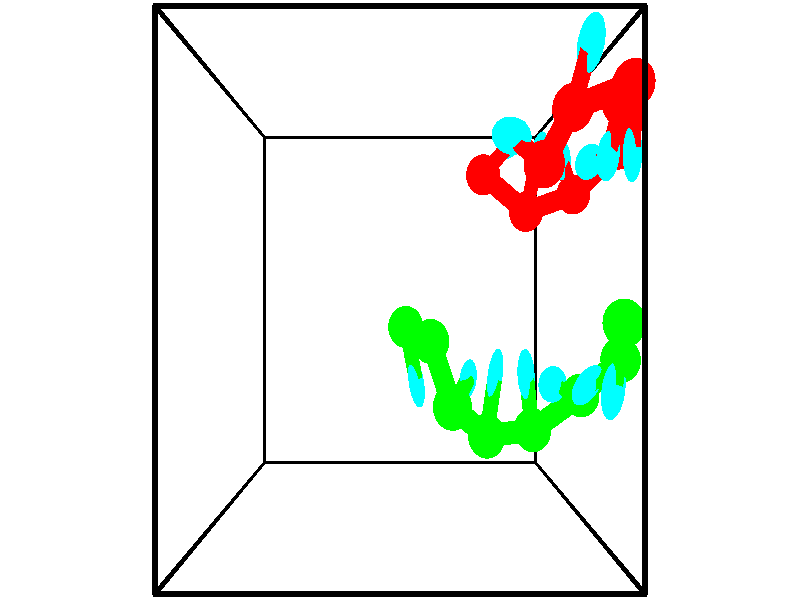 // switches for output
#declare DRAW_BASES = 1; // possible values are 0, 1; only relevant for DNA ribbons
#declare DRAW_BASES_TYPE = 3; // possible values are 1, 2, 3; only relevant for DNA ribbons
#declare DRAW_FOG = 0; // set to 1 to enable fog

#include "colors.inc"

#include "transforms.inc"
background { rgb <1, 1, 1>}

#default {
   normal{
       ripples 0.25
       frequency 0.20
       turbulence 0.2
       lambda 5
   }
	finish {
		phong 0.1
		phong_size 40.
	}
}

// original window dimensions: 1024x640


// camera settings

camera {
	sky <-0, 1, 0>
	up <-0, 1, 0>
	right 1.6 * <1, 0, 0>
	location <2.5, 2.5, 11.1562>
	look_at <2.5, 2.5, 2.5>
	direction <0, 0, -8.6562>
	angle 67.0682
}


# declare cpy_camera_pos = <2.5, 2.5, 11.1562>;
# if (DRAW_FOG = 1)
fog {
	fog_type 2
	up vnormalize(cpy_camera_pos)
	color rgbt<1,1,1,0.3>
	distance 1e-5
	fog_alt 3e-3
	fog_offset 4
}
# end


// LIGHTS

# declare lum = 6;
global_settings {
	ambient_light rgb lum * <0.05, 0.05, 0.05>
	max_trace_level 15
}# declare cpy_direct_light_amount = 0.25;
light_source
{	1000 * <-1, -1, 1>,
	rgb lum * cpy_direct_light_amount
	parallel
}

light_source
{	1000 * <1, 1, -1>,
	rgb lum * cpy_direct_light_amount
	parallel
}

// strand 0

// nucleotide -1

// particle -1
sphere {
	<4.302881, 3.915109, 3.608275> 0.250000
	pigment { color rgbt <1,0,0,0> }
	no_shadow
}
cylinder {
	<4.023226, 4.021530, 3.873732>,  <3.855433, 4.085383, 4.033006>, 0.100000
	pigment { color rgbt <1,0,0,0> }
	no_shadow
}
cylinder {
	<4.023226, 4.021530, 3.873732>,  <4.302881, 3.915109, 3.608275>, 0.100000
	pigment { color rgbt <1,0,0,0> }
	no_shadow
}

// particle -1
sphere {
	<4.023226, 4.021530, 3.873732> 0.100000
	pigment { color rgbt <1,0,0,0> }
	no_shadow
}
sphere {
	0, 1
	scale<0.080000,0.200000,0.300000>
	matrix <-0.213831, 0.807902, -0.549155,
		-0.682262, -0.525843, -0.507945,
		-0.699139, 0.266053, 0.663642,
		3.813484, 4.101346, 4.072824>
	pigment { color rgbt <0,1,1,0> }
	no_shadow
}
cylinder {
	<4.656044, 4.500149, 3.626232>,  <4.302881, 3.915109, 3.608275>, 0.130000
	pigment { color rgbt <1,0,0,0> }
	no_shadow
}

// nucleotide -1

// particle -1
sphere {
	<4.656044, 4.500149, 3.626232> 0.250000
	pigment { color rgbt <1,0,0,0> }
	no_shadow
}
cylinder {
	<4.695364, 4.782814, 3.906507>,  <4.718956, 4.952413, 4.074673>, 0.100000
	pigment { color rgbt <1,0,0,0> }
	no_shadow
}
cylinder {
	<4.695364, 4.782814, 3.906507>,  <4.656044, 4.500149, 3.626232>, 0.100000
	pigment { color rgbt <1,0,0,0> }
	no_shadow
}

// particle -1
sphere {
	<4.695364, 4.782814, 3.906507> 0.100000
	pigment { color rgbt <1,0,0,0> }
	no_shadow
}
sphere {
	0, 1
	scale<0.080000,0.200000,0.300000>
	matrix <-0.897818, -0.240732, 0.368743,
		0.429255, -0.665338, 0.610790,
		0.098302, 0.706663, 0.700688,
		4.724854, 4.994813, 4.116714>
	pigment { color rgbt <0,1,1,0> }
	no_shadow
}
cylinder {
	<5.366597, 4.714669, 3.744561>,  <4.656044, 4.500149, 3.626232>, 0.130000
	pigment { color rgbt <1,0,0,0> }
	no_shadow
}

// nucleotide -1

// particle -1
sphere {
	<5.366597, 4.714669, 3.744561> 0.250000
	pigment { color rgbt <1,0,0,0> }
	no_shadow
}
cylinder {
	<5.392590, 4.324211, 3.661694>,  <5.408185, 4.089936, 3.611973>, 0.100000
	pigment { color rgbt <1,0,0,0> }
	no_shadow
}
cylinder {
	<5.392590, 4.324211, 3.661694>,  <5.366597, 4.714669, 3.744561>, 0.100000
	pigment { color rgbt <1,0,0,0> }
	no_shadow
}

// particle -1
sphere {
	<5.392590, 4.324211, 3.661694> 0.100000
	pigment { color rgbt <1,0,0,0> }
	no_shadow
}
sphere {
	0, 1
	scale<0.080000,0.200000,0.300000>
	matrix <-0.681005, 0.108366, -0.724216,
		0.729390, 0.188143, -0.657718,
		0.064982, -0.976145, -0.207168,
		5.412084, 4.031368, 3.599543>
	pigment { color rgbt <0,1,1,0> }
	no_shadow
}
cylinder {
	<5.494366, 4.729498, 2.991722>,  <5.366597, 4.714669, 3.744561>, 0.130000
	pigment { color rgbt <1,0,0,0> }
	no_shadow
}

// nucleotide -1

// particle -1
sphere {
	<5.494366, 4.729498, 2.991722> 0.250000
	pigment { color rgbt <1,0,0,0> }
	no_shadow
}
cylinder {
	<5.359833, 4.364853, 3.086246>,  <5.279113, 4.146066, 3.142961>, 0.100000
	pigment { color rgbt <1,0,0,0> }
	no_shadow
}
cylinder {
	<5.359833, 4.364853, 3.086246>,  <5.494366, 4.729498, 2.991722>, 0.100000
	pigment { color rgbt <1,0,0,0> }
	no_shadow
}

// particle -1
sphere {
	<5.359833, 4.364853, 3.086246> 0.100000
	pigment { color rgbt <1,0,0,0> }
	no_shadow
}
sphere {
	0, 1
	scale<0.080000,0.200000,0.300000>
	matrix <-0.550216, -0.013430, -0.834914,
		0.764292, -0.410831, -0.497067,
		-0.336333, -0.911613, 0.236310,
		5.258933, 4.091369, 3.157140>
	pigment { color rgbt <0,1,1,0> }
	no_shadow
}
cylinder {
	<5.664595, 4.326357, 2.409202>,  <5.494366, 4.729498, 2.991722>, 0.130000
	pigment { color rgbt <1,0,0,0> }
	no_shadow
}

// nucleotide -1

// particle -1
sphere {
	<5.664595, 4.326357, 2.409202> 0.250000
	pigment { color rgbt <1,0,0,0> }
	no_shadow
}
cylinder {
	<5.355572, 4.195045, 2.626600>,  <5.170158, 4.116258, 2.757039>, 0.100000
	pigment { color rgbt <1,0,0,0> }
	no_shadow
}
cylinder {
	<5.355572, 4.195045, 2.626600>,  <5.664595, 4.326357, 2.409202>, 0.100000
	pigment { color rgbt <1,0,0,0> }
	no_shadow
}

// particle -1
sphere {
	<5.355572, 4.195045, 2.626600> 0.100000
	pigment { color rgbt <1,0,0,0> }
	no_shadow
}
sphere {
	0, 1
	scale<0.080000,0.200000,0.300000>
	matrix <-0.606549, 0.128440, -0.784603,
		0.187766, -0.935806, -0.298348,
		-0.772556, -0.328285, 0.543495,
		5.123805, 4.096561, 2.789649>
	pigment { color rgbt <0,1,1,0> }
	no_shadow
}
cylinder {
	<5.137802, 3.837568, 1.962927>,  <5.664595, 4.326357, 2.409202>, 0.130000
	pigment { color rgbt <1,0,0,0> }
	no_shadow
}

// nucleotide -1

// particle -1
sphere {
	<5.137802, 3.837568, 1.962927> 0.250000
	pigment { color rgbt <1,0,0,0> }
	no_shadow
}
cylinder {
	<4.952625, 4.029266, 2.261190>,  <4.841519, 4.144285, 2.440149>, 0.100000
	pigment { color rgbt <1,0,0,0> }
	no_shadow
}
cylinder {
	<4.952625, 4.029266, 2.261190>,  <5.137802, 3.837568, 1.962927>, 0.100000
	pigment { color rgbt <1,0,0,0> }
	no_shadow
}

// particle -1
sphere {
	<4.952625, 4.029266, 2.261190> 0.100000
	pigment { color rgbt <1,0,0,0> }
	no_shadow
}
sphere {
	0, 1
	scale<0.080000,0.200000,0.300000>
	matrix <-0.712644, 0.299002, -0.634616,
		-0.527091, -0.825180, 0.203111,
		-0.462941, 0.479246, 0.745660,
		4.813743, 4.173040, 2.484888>
	pigment { color rgbt <0,1,1,0> }
	no_shadow
}
cylinder {
	<4.390131, 3.603739, 2.095095>,  <5.137802, 3.837568, 1.962927>, 0.130000
	pigment { color rgbt <1,0,0,0> }
	no_shadow
}

// nucleotide -1

// particle -1
sphere {
	<4.390131, 3.603739, 2.095095> 0.250000
	pigment { color rgbt <1,0,0,0> }
	no_shadow
}
cylinder {
	<4.474882, 3.985214, 2.180498>,  <4.525733, 4.214099, 2.231740>, 0.100000
	pigment { color rgbt <1,0,0,0> }
	no_shadow
}
cylinder {
	<4.474882, 3.985214, 2.180498>,  <4.390131, 3.603739, 2.095095>, 0.100000
	pigment { color rgbt <1,0,0,0> }
	no_shadow
}

// particle -1
sphere {
	<4.474882, 3.985214, 2.180498> 0.100000
	pigment { color rgbt <1,0,0,0> }
	no_shadow
}
sphere {
	0, 1
	scale<0.080000,0.200000,0.300000>
	matrix <-0.737524, 0.299373, -0.605339,
		-0.641223, -0.029210, 0.766798,
		0.211877, 0.953689, 0.213508,
		4.538445, 4.271321, 2.244550>
	pigment { color rgbt <0,1,1,0> }
	no_shadow
}
cylinder {
	<3.733639, 4.047999, 2.192503>,  <4.390131, 3.603739, 2.095095>, 0.130000
	pigment { color rgbt <1,0,0,0> }
	no_shadow
}

// nucleotide -1

// particle -1
sphere {
	<3.733639, 4.047999, 2.192503> 0.250000
	pigment { color rgbt <1,0,0,0> }
	no_shadow
}
cylinder {
	<4.011789, 4.318779, 2.096010>,  <4.178679, 4.481247, 2.038115>, 0.100000
	pigment { color rgbt <1,0,0,0> }
	no_shadow
}
cylinder {
	<4.011789, 4.318779, 2.096010>,  <3.733639, 4.047999, 2.192503>, 0.100000
	pigment { color rgbt <1,0,0,0> }
	no_shadow
}

// particle -1
sphere {
	<4.011789, 4.318779, 2.096010> 0.100000
	pigment { color rgbt <1,0,0,0> }
	no_shadow
}
sphere {
	0, 1
	scale<0.080000,0.200000,0.300000>
	matrix <-0.610119, 0.378732, -0.695929,
		-0.379746, 0.631112, 0.676380,
		0.695376, 0.676949, -0.241232,
		4.220402, 4.521863, 2.023641>
	pigment { color rgbt <0,1,1,0> }
	no_shadow
}
// strand 1

// nucleotide -1

// particle -1
sphere {
	<5.240046, 2.264462, 3.774624> 0.250000
	pigment { color rgbt <0,1,0,0> }
	no_shadow
}
cylinder {
	<5.150372, 1.877159, 3.818842>,  <5.096567, 1.644778, 3.845373>, 0.100000
	pigment { color rgbt <0,1,0,0> }
	no_shadow
}
cylinder {
	<5.150372, 1.877159, 3.818842>,  <5.240046, 2.264462, 3.774624>, 0.100000
	pigment { color rgbt <0,1,0,0> }
	no_shadow
}

// particle -1
sphere {
	<5.150372, 1.877159, 3.818842> 0.100000
	pigment { color rgbt <0,1,0,0> }
	no_shadow
}
sphere {
	0, 1
	scale<0.080000,0.200000,0.300000>
	matrix <-0.558447, 0.034675, -0.828815,
		0.798673, -0.247543, -0.548493,
		-0.224186, -0.968256, 0.110546,
		5.083116, 1.586682, 3.852006>
	pigment { color rgbt <0,1,1,0> }
	no_shadow
}
cylinder {
	<5.393471, 1.843727, 3.232016>,  <5.240046, 2.264462, 3.774624>, 0.130000
	pigment { color rgbt <0,1,0,0> }
	no_shadow
}

// nucleotide -1

// particle -1
sphere {
	<5.393471, 1.843727, 3.232016> 0.250000
	pigment { color rgbt <0,1,0,0> }
	no_shadow
}
cylinder {
	<5.081774, 1.711037, 3.444708>,  <4.894755, 1.631422, 3.572323>, 0.100000
	pigment { color rgbt <0,1,0,0> }
	no_shadow
}
cylinder {
	<5.081774, 1.711037, 3.444708>,  <5.393471, 1.843727, 3.232016>, 0.100000
	pigment { color rgbt <0,1,0,0> }
	no_shadow
}

// particle -1
sphere {
	<5.081774, 1.711037, 3.444708> 0.100000
	pigment { color rgbt <0,1,0,0> }
	no_shadow
}
sphere {
	0, 1
	scale<0.080000,0.200000,0.300000>
	matrix <-0.618960, 0.274232, -0.735993,
		0.098329, -0.902638, -0.419018,
		-0.779243, -0.331725, 0.531731,
		4.848001, 1.611519, 3.604227>
	pigment { color rgbt <0,1,1,0> }
	no_shadow
}
cylinder {
	<5.004673, 1.397191, 2.777206>,  <5.393471, 1.843727, 3.232016>, 0.130000
	pigment { color rgbt <0,1,0,0> }
	no_shadow
}

// nucleotide -1

// particle -1
sphere {
	<5.004673, 1.397191, 2.777206> 0.250000
	pigment { color rgbt <0,1,0,0> }
	no_shadow
}
cylinder {
	<4.720142, 1.499771, 3.038969>,  <4.549424, 1.561319, 3.196027>, 0.100000
	pigment { color rgbt <0,1,0,0> }
	no_shadow
}
cylinder {
	<4.720142, 1.499771, 3.038969>,  <5.004673, 1.397191, 2.777206>, 0.100000
	pigment { color rgbt <0,1,0,0> }
	no_shadow
}

// particle -1
sphere {
	<4.720142, 1.499771, 3.038969> 0.100000
	pigment { color rgbt <0,1,0,0> }
	no_shadow
}
sphere {
	0, 1
	scale<0.080000,0.200000,0.300000>
	matrix <-0.631674, 0.175050, -0.755213,
		-0.308229, -0.950574, 0.037476,
		-0.711325, 0.256451, 0.654408,
		4.506745, 1.576706, 3.235291>
	pigment { color rgbt <0,1,1,0> }
	no_shadow
}
cylinder {
	<4.326593, 1.005056, 2.827205>,  <5.004673, 1.397191, 2.777206>, 0.130000
	pigment { color rgbt <0,1,0,0> }
	no_shadow
}

// nucleotide -1

// particle -1
sphere {
	<4.326593, 1.005056, 2.827205> 0.250000
	pigment { color rgbt <0,1,0,0> }
	no_shadow
}
cylinder {
	<4.253067, 1.380646, 2.943506>,  <4.208951, 1.606000, 3.013287>, 0.100000
	pigment { color rgbt <0,1,0,0> }
	no_shadow
}
cylinder {
	<4.253067, 1.380646, 2.943506>,  <4.326593, 1.005056, 2.827205>, 0.100000
	pigment { color rgbt <0,1,0,0> }
	no_shadow
}

// particle -1
sphere {
	<4.253067, 1.380646, 2.943506> 0.100000
	pigment { color rgbt <0,1,0,0> }
	no_shadow
}
sphere {
	0, 1
	scale<0.080000,0.200000,0.300000>
	matrix <-0.804758, 0.026091, -0.593029,
		-0.564426, -0.342993, 0.750853,
		-0.183814, 0.938975, 0.290753,
		4.197923, 1.662338, 3.030732>
	pigment { color rgbt <0,1,1,0> }
	no_shadow
}
cylinder {
	<3.671450, 0.966488, 2.987495>,  <4.326593, 1.005056, 2.827205>, 0.130000
	pigment { color rgbt <0,1,0,0> }
	no_shadow
}

// nucleotide -1

// particle -1
sphere {
	<3.671450, 0.966488, 2.987495> 0.250000
	pigment { color rgbt <0,1,0,0> }
	no_shadow
}
cylinder {
	<3.746590, 1.356422, 2.939486>,  <3.791673, 1.590383, 2.910680>, 0.100000
	pigment { color rgbt <0,1,0,0> }
	no_shadow
}
cylinder {
	<3.746590, 1.356422, 2.939486>,  <3.671450, 0.966488, 2.987495>, 0.100000
	pigment { color rgbt <0,1,0,0> }
	no_shadow
}

// particle -1
sphere {
	<3.746590, 1.356422, 2.939486> 0.100000
	pigment { color rgbt <0,1,0,0> }
	no_shadow
}
sphere {
	0, 1
	scale<0.080000,0.200000,0.300000>
	matrix <-0.866541, 0.106957, -0.487511,
		-0.462406, 0.195584, 0.864828,
		0.187849, 0.974837, -0.120024,
		3.802944, 1.648874, 2.903478>
	pigment { color rgbt <0,1,1,0> }
	no_shadow
}
cylinder {
	<3.173239, 1.353711, 3.403334>,  <3.671450, 0.966488, 2.987495>, 0.130000
	pigment { color rgbt <0,1,0,0> }
	no_shadow
}

// nucleotide -1

// particle -1
sphere {
	<3.173239, 1.353711, 3.403334> 0.250000
	pigment { color rgbt <0,1,0,0> }
	no_shadow
}
cylinder {
	<3.328400, 1.491047, 3.061188>,  <3.421496, 1.573448, 2.855900>, 0.100000
	pigment { color rgbt <0,1,0,0> }
	no_shadow
}
cylinder {
	<3.328400, 1.491047, 3.061188>,  <3.173239, 1.353711, 3.403334>, 0.100000
	pigment { color rgbt <0,1,0,0> }
	no_shadow
}

// particle -1
sphere {
	<3.328400, 1.491047, 3.061188> 0.100000
	pigment { color rgbt <0,1,0,0> }
	no_shadow
}
sphere {
	0, 1
	scale<0.080000,0.200000,0.300000>
	matrix <-0.899138, -0.063127, -0.433089,
		-0.202694, 0.937087, 0.284222,
		0.387900, 0.343340, -0.855366,
		3.444770, 1.594049, 2.804578>
	pigment { color rgbt <0,1,1,0> }
	no_shadow
}
cylinder {
	<2.909679, 2.038363, 3.073969>,  <3.173239, 1.353711, 3.403334>, 0.130000
	pigment { color rgbt <0,1,0,0> }
	no_shadow
}

// nucleotide -1

// particle -1
sphere {
	<2.909679, 2.038363, 3.073969> 0.250000
	pigment { color rgbt <0,1,0,0> }
	no_shadow
}
cylinder {
	<3.026581, 1.748775, 2.824022>,  <3.096722, 1.575023, 2.674054>, 0.100000
	pigment { color rgbt <0,1,0,0> }
	no_shadow
}
cylinder {
	<3.026581, 1.748775, 2.824022>,  <2.909679, 2.038363, 3.073969>, 0.100000
	pigment { color rgbt <0,1,0,0> }
	no_shadow
}

// particle -1
sphere {
	<3.026581, 1.748775, 2.824022> 0.100000
	pigment { color rgbt <0,1,0,0> }
	no_shadow
}
sphere {
	0, 1
	scale<0.080000,0.200000,0.300000>
	matrix <-0.953189, -0.167512, -0.251734,
		0.077575, 0.669186, -0.739035,
		0.292254, -0.723968, -0.624866,
		3.114257, 1.531585, 2.636562>
	pigment { color rgbt <0,1,1,0> }
	no_shadow
}
cylinder {
	<2.581924, 2.179948, 2.552379>,  <2.909679, 2.038363, 3.073969>, 0.130000
	pigment { color rgbt <0,1,0,0> }
	no_shadow
}

// nucleotide -1

// particle -1
sphere {
	<2.581924, 2.179948, 2.552379> 0.250000
	pigment { color rgbt <0,1,0,0> }
	no_shadow
}
cylinder {
	<2.671375, 1.793198, 2.503157>,  <2.725046, 1.561148, 2.473623>, 0.100000
	pigment { color rgbt <0,1,0,0> }
	no_shadow
}
cylinder {
	<2.671375, 1.793198, 2.503157>,  <2.581924, 2.179948, 2.552379>, 0.100000
	pigment { color rgbt <0,1,0,0> }
	no_shadow
}

// particle -1
sphere {
	<2.671375, 1.793198, 2.503157> 0.100000
	pigment { color rgbt <0,1,0,0> }
	no_shadow
}
sphere {
	0, 1
	scale<0.080000,0.200000,0.300000>
	matrix <-0.898428, -0.155531, -0.410655,
		0.377913, 0.202391, -0.903449,
		0.223627, -0.966876, -0.123056,
		2.738463, 1.503135, 2.466240>
	pigment { color rgbt <0,1,1,0> }
	no_shadow
}
// box output
cylinder {
	<0.000000, 0.000000, 0.000000>,  <5.000000, 0.000000, 0.000000>, 0.025000
	pigment { color rgbt <0,0,0,0> }
	no_shadow
}
cylinder {
	<0.000000, 0.000000, 0.000000>,  <0.000000, 5.000000, 0.000000>, 0.025000
	pigment { color rgbt <0,0,0,0> }
	no_shadow
}
cylinder {
	<0.000000, 0.000000, 0.000000>,  <0.000000, 0.000000, 5.000000>, 0.025000
	pigment { color rgbt <0,0,0,0> }
	no_shadow
}
cylinder {
	<5.000000, 5.000000, 5.000000>,  <0.000000, 5.000000, 5.000000>, 0.025000
	pigment { color rgbt <0,0,0,0> }
	no_shadow
}
cylinder {
	<5.000000, 5.000000, 5.000000>,  <5.000000, 0.000000, 5.000000>, 0.025000
	pigment { color rgbt <0,0,0,0> }
	no_shadow
}
cylinder {
	<5.000000, 5.000000, 5.000000>,  <5.000000, 5.000000, 0.000000>, 0.025000
	pigment { color rgbt <0,0,0,0> }
	no_shadow
}
cylinder {
	<0.000000, 0.000000, 5.000000>,  <0.000000, 5.000000, 5.000000>, 0.025000
	pigment { color rgbt <0,0,0,0> }
	no_shadow
}
cylinder {
	<0.000000, 0.000000, 5.000000>,  <5.000000, 0.000000, 5.000000>, 0.025000
	pigment { color rgbt <0,0,0,0> }
	no_shadow
}
cylinder {
	<5.000000, 5.000000, 0.000000>,  <0.000000, 5.000000, 0.000000>, 0.025000
	pigment { color rgbt <0,0,0,0> }
	no_shadow
}
cylinder {
	<5.000000, 5.000000, 0.000000>,  <5.000000, 0.000000, 0.000000>, 0.025000
	pigment { color rgbt <0,0,0,0> }
	no_shadow
}
cylinder {
	<5.000000, 0.000000, 5.000000>,  <5.000000, 0.000000, 0.000000>, 0.025000
	pigment { color rgbt <0,0,0,0> }
	no_shadow
}
cylinder {
	<0.000000, 5.000000, 0.000000>,  <0.000000, 5.000000, 5.000000>, 0.025000
	pigment { color rgbt <0,0,0,0> }
	no_shadow
}
// end of box output
